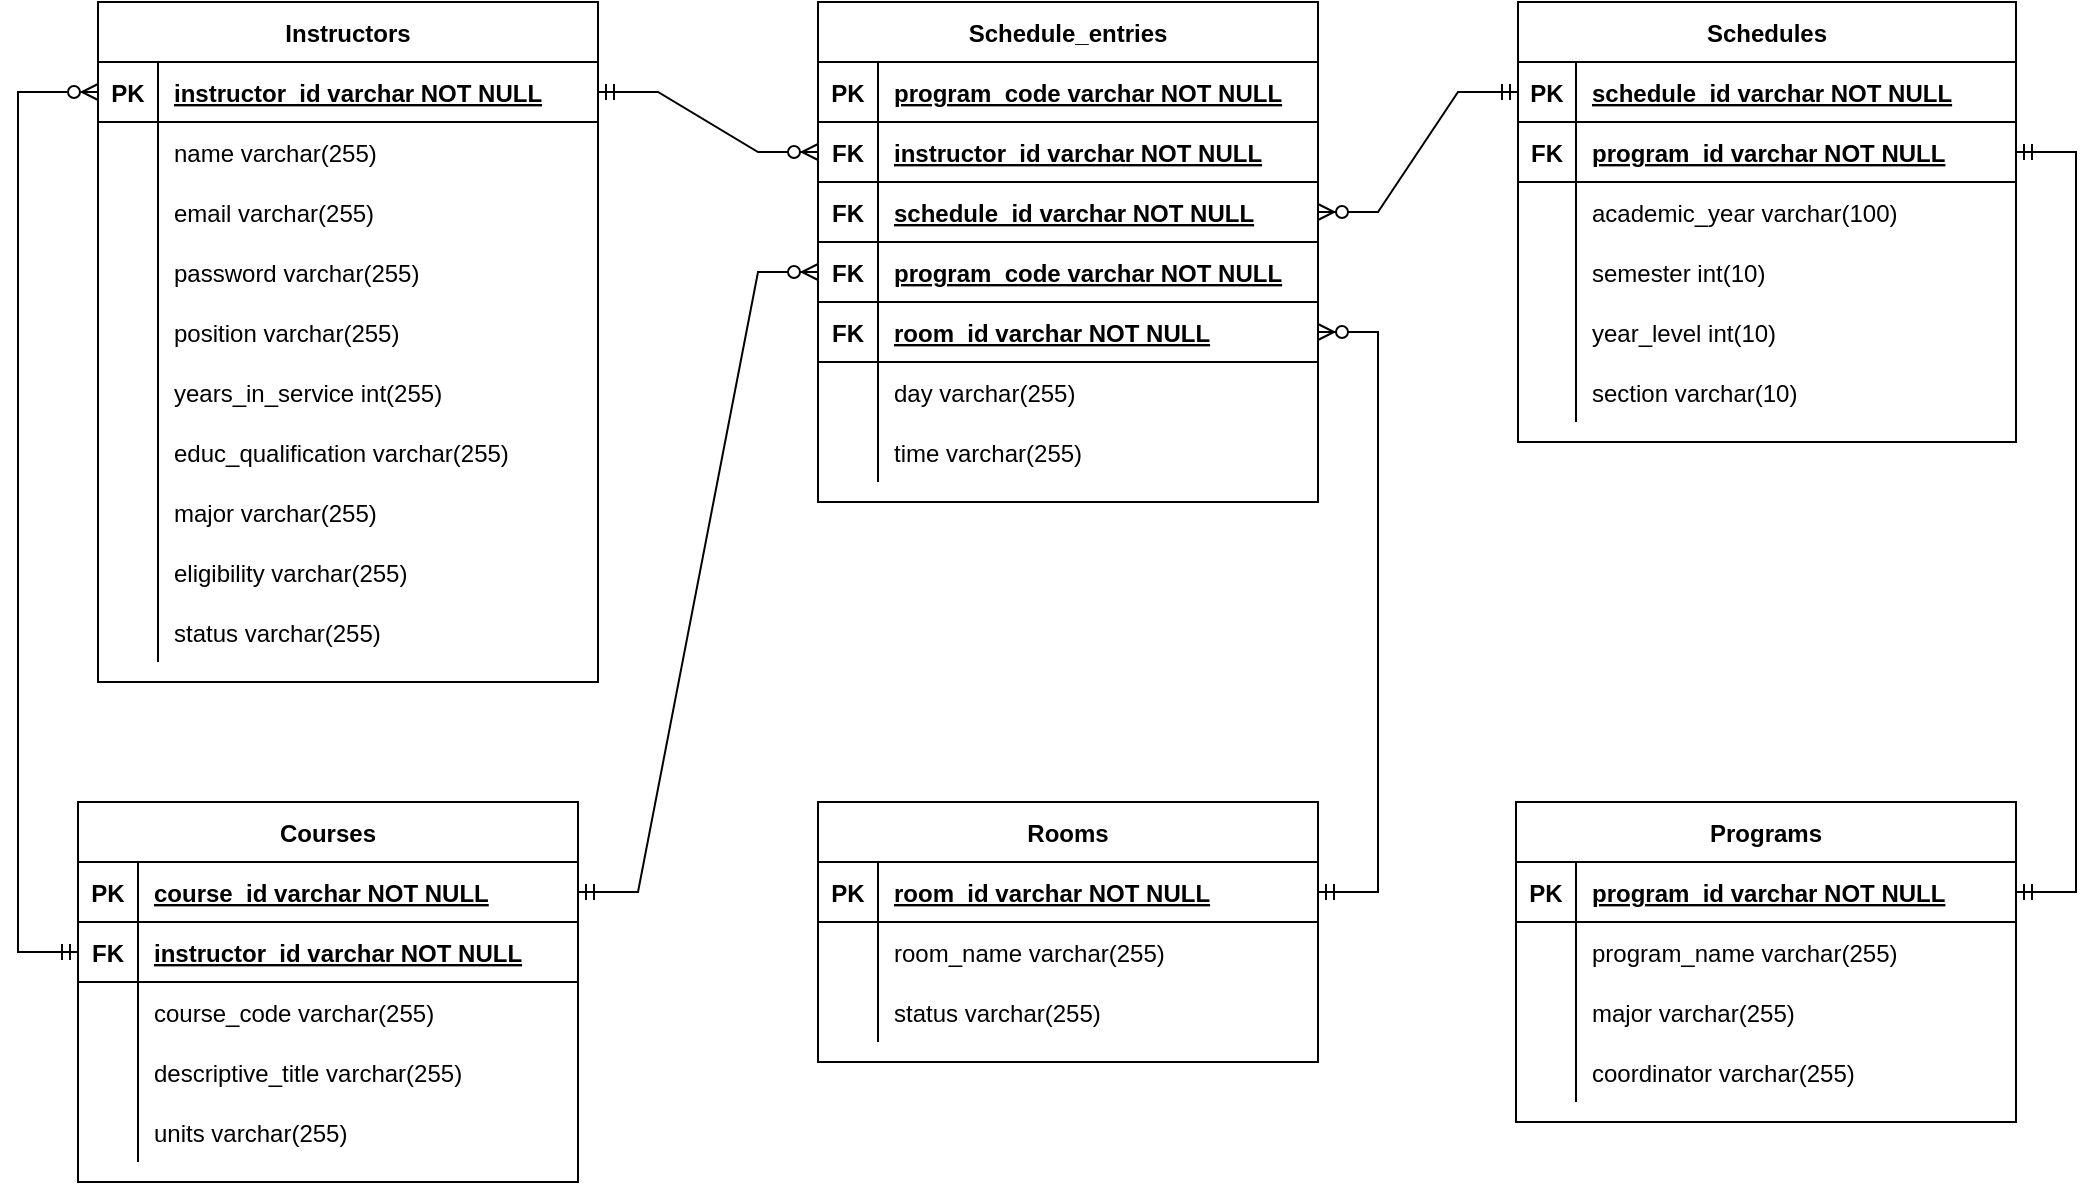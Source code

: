 <mxfile version="20.5.1" type="device"><diagram id="R2lEEEUBdFMjLlhIrx00" name="Page-1"><mxGraphModel dx="1263" dy="729" grid="1" gridSize="10" guides="1" tooltips="1" connect="1" arrows="1" fold="1" page="1" pageScale="1" pageWidth="1100" pageHeight="850" math="0" shadow="0" extFonts="Permanent Marker^https://fonts.googleapis.com/css?family=Permanent+Marker"><root><mxCell id="0"/><mxCell id="1" parent="0"/><mxCell id="C-vyLk0tnHw3VtMMgP7b-23" value="Instructors" style="shape=table;startSize=30;container=1;collapsible=1;childLayout=tableLayout;fixedRows=1;rowLines=0;fontStyle=1;align=center;resizeLast=1;" parent="1" vertex="1"><mxGeometry x="80" y="80" width="250" height="340" as="geometry"/></mxCell><mxCell id="C-vyLk0tnHw3VtMMgP7b-24" value="" style="shape=partialRectangle;collapsible=0;dropTarget=0;pointerEvents=0;fillColor=none;points=[[0,0.5],[1,0.5]];portConstraint=eastwest;top=0;left=0;right=0;bottom=1;" parent="C-vyLk0tnHw3VtMMgP7b-23" vertex="1"><mxGeometry y="30" width="250" height="30" as="geometry"/></mxCell><mxCell id="C-vyLk0tnHw3VtMMgP7b-25" value="PK" style="shape=partialRectangle;overflow=hidden;connectable=0;fillColor=none;top=0;left=0;bottom=0;right=0;fontStyle=1;" parent="C-vyLk0tnHw3VtMMgP7b-24" vertex="1"><mxGeometry width="30" height="30" as="geometry"><mxRectangle width="30" height="30" as="alternateBounds"/></mxGeometry></mxCell><mxCell id="C-vyLk0tnHw3VtMMgP7b-26" value="instructor_id varchar NOT NULL " style="shape=partialRectangle;overflow=hidden;connectable=0;fillColor=none;top=0;left=0;bottom=0;right=0;align=left;spacingLeft=6;fontStyle=5;" parent="C-vyLk0tnHw3VtMMgP7b-24" vertex="1"><mxGeometry x="30" width="220" height="30" as="geometry"><mxRectangle width="220" height="30" as="alternateBounds"/></mxGeometry></mxCell><mxCell id="C-vyLk0tnHw3VtMMgP7b-27" value="" style="shape=partialRectangle;collapsible=0;dropTarget=0;pointerEvents=0;fillColor=none;points=[[0,0.5],[1,0.5]];portConstraint=eastwest;top=0;left=0;right=0;bottom=0;" parent="C-vyLk0tnHw3VtMMgP7b-23" vertex="1"><mxGeometry y="60" width="250" height="30" as="geometry"/></mxCell><mxCell id="C-vyLk0tnHw3VtMMgP7b-28" value="" style="shape=partialRectangle;overflow=hidden;connectable=0;fillColor=none;top=0;left=0;bottom=0;right=0;" parent="C-vyLk0tnHw3VtMMgP7b-27" vertex="1"><mxGeometry width="30" height="30" as="geometry"><mxRectangle width="30" height="30" as="alternateBounds"/></mxGeometry></mxCell><mxCell id="C-vyLk0tnHw3VtMMgP7b-29" value="name varchar(255)" style="shape=partialRectangle;overflow=hidden;connectable=0;fillColor=none;top=0;left=0;bottom=0;right=0;align=left;spacingLeft=6;" parent="C-vyLk0tnHw3VtMMgP7b-27" vertex="1"><mxGeometry x="30" width="220" height="30" as="geometry"><mxRectangle width="220" height="30" as="alternateBounds"/></mxGeometry></mxCell><mxCell id="OR__2brNa12NNBTN0bNU-36" value="" style="shape=partialRectangle;collapsible=0;dropTarget=0;pointerEvents=0;fillColor=none;points=[[0,0.5],[1,0.5]];portConstraint=eastwest;top=0;left=0;right=0;bottom=0;" parent="C-vyLk0tnHw3VtMMgP7b-23" vertex="1"><mxGeometry y="90" width="250" height="30" as="geometry"/></mxCell><mxCell id="OR__2brNa12NNBTN0bNU-37" value="" style="shape=partialRectangle;overflow=hidden;connectable=0;fillColor=none;top=0;left=0;bottom=0;right=0;" parent="OR__2brNa12NNBTN0bNU-36" vertex="1"><mxGeometry width="30" height="30" as="geometry"><mxRectangle width="30" height="30" as="alternateBounds"/></mxGeometry></mxCell><mxCell id="OR__2brNa12NNBTN0bNU-38" value="email varchar(255)" style="shape=partialRectangle;overflow=hidden;connectable=0;fillColor=none;top=0;left=0;bottom=0;right=0;align=left;spacingLeft=6;" parent="OR__2brNa12NNBTN0bNU-36" vertex="1"><mxGeometry x="30" width="220" height="30" as="geometry"><mxRectangle width="220" height="30" as="alternateBounds"/></mxGeometry></mxCell><mxCell id="OR__2brNa12NNBTN0bNU-39" value="" style="shape=partialRectangle;collapsible=0;dropTarget=0;pointerEvents=0;fillColor=none;points=[[0,0.5],[1,0.5]];portConstraint=eastwest;top=0;left=0;right=0;bottom=0;" parent="C-vyLk0tnHw3VtMMgP7b-23" vertex="1"><mxGeometry y="120" width="250" height="30" as="geometry"/></mxCell><mxCell id="OR__2brNa12NNBTN0bNU-40" value="" style="shape=partialRectangle;overflow=hidden;connectable=0;fillColor=none;top=0;left=0;bottom=0;right=0;" parent="OR__2brNa12NNBTN0bNU-39" vertex="1"><mxGeometry width="30" height="30" as="geometry"><mxRectangle width="30" height="30" as="alternateBounds"/></mxGeometry></mxCell><mxCell id="OR__2brNa12NNBTN0bNU-41" value="password varchar(255)" style="shape=partialRectangle;overflow=hidden;connectable=0;fillColor=none;top=0;left=0;bottom=0;right=0;align=left;spacingLeft=6;" parent="OR__2brNa12NNBTN0bNU-39" vertex="1"><mxGeometry x="30" width="220" height="30" as="geometry"><mxRectangle width="220" height="30" as="alternateBounds"/></mxGeometry></mxCell><mxCell id="tOObD4IC0Re-zVJbCzTB-23" value="" style="shape=partialRectangle;collapsible=0;dropTarget=0;pointerEvents=0;fillColor=none;points=[[0,0.5],[1,0.5]];portConstraint=eastwest;top=0;left=0;right=0;bottom=0;" parent="C-vyLk0tnHw3VtMMgP7b-23" vertex="1"><mxGeometry y="150" width="250" height="30" as="geometry"/></mxCell><mxCell id="tOObD4IC0Re-zVJbCzTB-24" value="" style="shape=partialRectangle;overflow=hidden;connectable=0;fillColor=none;top=0;left=0;bottom=0;right=0;" parent="tOObD4IC0Re-zVJbCzTB-23" vertex="1"><mxGeometry width="30" height="30" as="geometry"><mxRectangle width="30" height="30" as="alternateBounds"/></mxGeometry></mxCell><mxCell id="tOObD4IC0Re-zVJbCzTB-25" value="position varchar(255)" style="shape=partialRectangle;overflow=hidden;connectable=0;fillColor=none;top=0;left=0;bottom=0;right=0;align=left;spacingLeft=6;" parent="tOObD4IC0Re-zVJbCzTB-23" vertex="1"><mxGeometry x="30" width="220" height="30" as="geometry"><mxRectangle width="220" height="30" as="alternateBounds"/></mxGeometry></mxCell><mxCell id="tOObD4IC0Re-zVJbCzTB-26" value="" style="shape=partialRectangle;collapsible=0;dropTarget=0;pointerEvents=0;fillColor=none;points=[[0,0.5],[1,0.5]];portConstraint=eastwest;top=0;left=0;right=0;bottom=0;" parent="C-vyLk0tnHw3VtMMgP7b-23" vertex="1"><mxGeometry y="180" width="250" height="30" as="geometry"/></mxCell><mxCell id="tOObD4IC0Re-zVJbCzTB-27" value="" style="shape=partialRectangle;overflow=hidden;connectable=0;fillColor=none;top=0;left=0;bottom=0;right=0;" parent="tOObD4IC0Re-zVJbCzTB-26" vertex="1"><mxGeometry width="30" height="30" as="geometry"><mxRectangle width="30" height="30" as="alternateBounds"/></mxGeometry></mxCell><mxCell id="tOObD4IC0Re-zVJbCzTB-28" value="years_in_service int(255)" style="shape=partialRectangle;overflow=hidden;connectable=0;fillColor=none;top=0;left=0;bottom=0;right=0;align=left;spacingLeft=6;" parent="tOObD4IC0Re-zVJbCzTB-26" vertex="1"><mxGeometry x="30" width="220" height="30" as="geometry"><mxRectangle width="220" height="30" as="alternateBounds"/></mxGeometry></mxCell><mxCell id="tOObD4IC0Re-zVJbCzTB-32" value="" style="shape=partialRectangle;collapsible=0;dropTarget=0;pointerEvents=0;fillColor=none;points=[[0,0.5],[1,0.5]];portConstraint=eastwest;top=0;left=0;right=0;bottom=0;" parent="C-vyLk0tnHw3VtMMgP7b-23" vertex="1"><mxGeometry y="210" width="250" height="30" as="geometry"/></mxCell><mxCell id="tOObD4IC0Re-zVJbCzTB-33" value="" style="shape=partialRectangle;overflow=hidden;connectable=0;fillColor=none;top=0;left=0;bottom=0;right=0;" parent="tOObD4IC0Re-zVJbCzTB-32" vertex="1"><mxGeometry width="30" height="30" as="geometry"><mxRectangle width="30" height="30" as="alternateBounds"/></mxGeometry></mxCell><mxCell id="tOObD4IC0Re-zVJbCzTB-34" value="educ_qualification varchar(255)" style="shape=partialRectangle;overflow=hidden;connectable=0;fillColor=none;top=0;left=0;bottom=0;right=0;align=left;spacingLeft=6;" parent="tOObD4IC0Re-zVJbCzTB-32" vertex="1"><mxGeometry x="30" width="220" height="30" as="geometry"><mxRectangle width="220" height="30" as="alternateBounds"/></mxGeometry></mxCell><mxCell id="tOObD4IC0Re-zVJbCzTB-35" value="" style="shape=partialRectangle;collapsible=0;dropTarget=0;pointerEvents=0;fillColor=none;points=[[0,0.5],[1,0.5]];portConstraint=eastwest;top=0;left=0;right=0;bottom=0;" parent="C-vyLk0tnHw3VtMMgP7b-23" vertex="1"><mxGeometry y="240" width="250" height="30" as="geometry"/></mxCell><mxCell id="tOObD4IC0Re-zVJbCzTB-36" value="" style="shape=partialRectangle;overflow=hidden;connectable=0;fillColor=none;top=0;left=0;bottom=0;right=0;" parent="tOObD4IC0Re-zVJbCzTB-35" vertex="1"><mxGeometry width="30" height="30" as="geometry"><mxRectangle width="30" height="30" as="alternateBounds"/></mxGeometry></mxCell><mxCell id="tOObD4IC0Re-zVJbCzTB-37" value="major varchar(255)" style="shape=partialRectangle;overflow=hidden;connectable=0;fillColor=none;top=0;left=0;bottom=0;right=0;align=left;spacingLeft=6;" parent="tOObD4IC0Re-zVJbCzTB-35" vertex="1"><mxGeometry x="30" width="220" height="30" as="geometry"><mxRectangle width="220" height="30" as="alternateBounds"/></mxGeometry></mxCell><mxCell id="tOObD4IC0Re-zVJbCzTB-38" value="" style="shape=partialRectangle;collapsible=0;dropTarget=0;pointerEvents=0;fillColor=none;points=[[0,0.5],[1,0.5]];portConstraint=eastwest;top=0;left=0;right=0;bottom=0;" parent="C-vyLk0tnHw3VtMMgP7b-23" vertex="1"><mxGeometry y="270" width="250" height="30" as="geometry"/></mxCell><mxCell id="tOObD4IC0Re-zVJbCzTB-39" value="" style="shape=partialRectangle;overflow=hidden;connectable=0;fillColor=none;top=0;left=0;bottom=0;right=0;" parent="tOObD4IC0Re-zVJbCzTB-38" vertex="1"><mxGeometry width="30" height="30" as="geometry"><mxRectangle width="30" height="30" as="alternateBounds"/></mxGeometry></mxCell><mxCell id="tOObD4IC0Re-zVJbCzTB-40" value="eligibility varchar(255)" style="shape=partialRectangle;overflow=hidden;connectable=0;fillColor=none;top=0;left=0;bottom=0;right=0;align=left;spacingLeft=6;" parent="tOObD4IC0Re-zVJbCzTB-38" vertex="1"><mxGeometry x="30" width="220" height="30" as="geometry"><mxRectangle width="220" height="30" as="alternateBounds"/></mxGeometry></mxCell><mxCell id="tOObD4IC0Re-zVJbCzTB-29" value="" style="shape=partialRectangle;collapsible=0;dropTarget=0;pointerEvents=0;fillColor=none;points=[[0,0.5],[1,0.5]];portConstraint=eastwest;top=0;left=0;right=0;bottom=0;" parent="C-vyLk0tnHw3VtMMgP7b-23" vertex="1"><mxGeometry y="300" width="250" height="30" as="geometry"/></mxCell><mxCell id="tOObD4IC0Re-zVJbCzTB-30" value="" style="shape=partialRectangle;overflow=hidden;connectable=0;fillColor=none;top=0;left=0;bottom=0;right=0;" parent="tOObD4IC0Re-zVJbCzTB-29" vertex="1"><mxGeometry width="30" height="30" as="geometry"><mxRectangle width="30" height="30" as="alternateBounds"/></mxGeometry></mxCell><mxCell id="tOObD4IC0Re-zVJbCzTB-31" value="status varchar(255)" style="shape=partialRectangle;overflow=hidden;connectable=0;fillColor=none;top=0;left=0;bottom=0;right=0;align=left;spacingLeft=6;" parent="tOObD4IC0Re-zVJbCzTB-29" vertex="1"><mxGeometry x="30" width="220" height="30" as="geometry"><mxRectangle width="220" height="30" as="alternateBounds"/></mxGeometry></mxCell><mxCell id="OR__2brNa12NNBTN0bNU-1" value="Rooms" style="shape=table;startSize=30;container=1;collapsible=1;childLayout=tableLayout;fixedRows=1;rowLines=0;fontStyle=1;align=center;resizeLast=1;" parent="1" vertex="1"><mxGeometry x="440" y="480" width="250" height="130" as="geometry"/></mxCell><mxCell id="OR__2brNa12NNBTN0bNU-2" value="" style="shape=partialRectangle;collapsible=0;dropTarget=0;pointerEvents=0;fillColor=none;points=[[0,0.5],[1,0.5]];portConstraint=eastwest;top=0;left=0;right=0;bottom=1;" parent="OR__2brNa12NNBTN0bNU-1" vertex="1"><mxGeometry y="30" width="250" height="30" as="geometry"/></mxCell><mxCell id="OR__2brNa12NNBTN0bNU-3" value="PK" style="shape=partialRectangle;overflow=hidden;connectable=0;fillColor=none;top=0;left=0;bottom=0;right=0;fontStyle=1;" parent="OR__2brNa12NNBTN0bNU-2" vertex="1"><mxGeometry width="30" height="30" as="geometry"><mxRectangle width="30" height="30" as="alternateBounds"/></mxGeometry></mxCell><mxCell id="OR__2brNa12NNBTN0bNU-4" value="room_id varchar NOT NULL " style="shape=partialRectangle;overflow=hidden;connectable=0;fillColor=none;top=0;left=0;bottom=0;right=0;align=left;spacingLeft=6;fontStyle=5;" parent="OR__2brNa12NNBTN0bNU-2" vertex="1"><mxGeometry x="30" width="220" height="30" as="geometry"><mxRectangle width="220" height="30" as="alternateBounds"/></mxGeometry></mxCell><mxCell id="OR__2brNa12NNBTN0bNU-5" value="" style="shape=partialRectangle;collapsible=0;dropTarget=0;pointerEvents=0;fillColor=none;points=[[0,0.5],[1,0.5]];portConstraint=eastwest;top=0;left=0;right=0;bottom=0;" parent="OR__2brNa12NNBTN0bNU-1" vertex="1"><mxGeometry y="60" width="250" height="30" as="geometry"/></mxCell><mxCell id="OR__2brNa12NNBTN0bNU-6" value="" style="shape=partialRectangle;overflow=hidden;connectable=0;fillColor=none;top=0;left=0;bottom=0;right=0;" parent="OR__2brNa12NNBTN0bNU-5" vertex="1"><mxGeometry width="30" height="30" as="geometry"><mxRectangle width="30" height="30" as="alternateBounds"/></mxGeometry></mxCell><mxCell id="OR__2brNa12NNBTN0bNU-7" value="room_name varchar(255)" style="shape=partialRectangle;overflow=hidden;connectable=0;fillColor=none;top=0;left=0;bottom=0;right=0;align=left;spacingLeft=6;" parent="OR__2brNa12NNBTN0bNU-5" vertex="1"><mxGeometry x="30" width="220" height="30" as="geometry"><mxRectangle width="220" height="30" as="alternateBounds"/></mxGeometry></mxCell><mxCell id="OR__2brNa12NNBTN0bNU-78" value="" style="shape=partialRectangle;collapsible=0;dropTarget=0;pointerEvents=0;fillColor=none;points=[[0,0.5],[1,0.5]];portConstraint=eastwest;top=0;left=0;right=0;bottom=0;" parent="OR__2brNa12NNBTN0bNU-1" vertex="1"><mxGeometry y="90" width="250" height="30" as="geometry"/></mxCell><mxCell id="OR__2brNa12NNBTN0bNU-79" value="" style="shape=partialRectangle;overflow=hidden;connectable=0;fillColor=none;top=0;left=0;bottom=0;right=0;" parent="OR__2brNa12NNBTN0bNU-78" vertex="1"><mxGeometry width="30" height="30" as="geometry"><mxRectangle width="30" height="30" as="alternateBounds"/></mxGeometry></mxCell><mxCell id="OR__2brNa12NNBTN0bNU-80" value="status varchar(255)" style="shape=partialRectangle;overflow=hidden;connectable=0;fillColor=none;top=0;left=0;bottom=0;right=0;align=left;spacingLeft=6;" parent="OR__2brNa12NNBTN0bNU-78" vertex="1"><mxGeometry x="30" width="220" height="30" as="geometry"><mxRectangle width="220" height="30" as="alternateBounds"/></mxGeometry></mxCell><mxCell id="OR__2brNa12NNBTN0bNU-15" value="Courses" style="shape=table;startSize=30;container=1;collapsible=1;childLayout=tableLayout;fixedRows=1;rowLines=0;fontStyle=1;align=center;resizeLast=1;" parent="1" vertex="1"><mxGeometry x="70" y="480" width="250" height="190" as="geometry"/></mxCell><mxCell id="OR__2brNa12NNBTN0bNU-16" value="" style="shape=partialRectangle;collapsible=0;dropTarget=0;pointerEvents=0;fillColor=none;points=[[0,0.5],[1,0.5]];portConstraint=eastwest;top=0;left=0;right=0;bottom=1;" parent="OR__2brNa12NNBTN0bNU-15" vertex="1"><mxGeometry y="30" width="250" height="30" as="geometry"/></mxCell><mxCell id="OR__2brNa12NNBTN0bNU-17" value="PK" style="shape=partialRectangle;overflow=hidden;connectable=0;fillColor=none;top=0;left=0;bottom=0;right=0;fontStyle=1;" parent="OR__2brNa12NNBTN0bNU-16" vertex="1"><mxGeometry width="30" height="30" as="geometry"><mxRectangle width="30" height="30" as="alternateBounds"/></mxGeometry></mxCell><mxCell id="OR__2brNa12NNBTN0bNU-18" value="course_id varchar NOT NULL " style="shape=partialRectangle;overflow=hidden;connectable=0;fillColor=none;top=0;left=0;bottom=0;right=0;align=left;spacingLeft=6;fontStyle=5;" parent="OR__2brNa12NNBTN0bNU-16" vertex="1"><mxGeometry x="30" width="220" height="30" as="geometry"><mxRectangle width="220" height="30" as="alternateBounds"/></mxGeometry></mxCell><mxCell id="x_omBklfOma8SiRTvjy6-1" value="" style="shape=partialRectangle;collapsible=0;dropTarget=0;pointerEvents=0;fillColor=none;points=[[0,0.5],[1,0.5]];portConstraint=eastwest;top=0;left=0;right=0;bottom=1;" vertex="1" parent="OR__2brNa12NNBTN0bNU-15"><mxGeometry y="60" width="250" height="30" as="geometry"/></mxCell><mxCell id="x_omBklfOma8SiRTvjy6-2" value="FK" style="shape=partialRectangle;overflow=hidden;connectable=0;fillColor=none;top=0;left=0;bottom=0;right=0;fontStyle=1;" vertex="1" parent="x_omBklfOma8SiRTvjy6-1"><mxGeometry width="30" height="30" as="geometry"><mxRectangle width="30" height="30" as="alternateBounds"/></mxGeometry></mxCell><mxCell id="x_omBklfOma8SiRTvjy6-3" value="instructor_id varchar NOT NULL" style="shape=partialRectangle;overflow=hidden;connectable=0;fillColor=none;top=0;left=0;bottom=0;right=0;align=left;spacingLeft=6;fontStyle=5;" vertex="1" parent="x_omBklfOma8SiRTvjy6-1"><mxGeometry x="30" width="220" height="30" as="geometry"><mxRectangle width="220" height="30" as="alternateBounds"/></mxGeometry></mxCell><mxCell id="OR__2brNa12NNBTN0bNU-19" value="" style="shape=partialRectangle;collapsible=0;dropTarget=0;pointerEvents=0;fillColor=none;points=[[0,0.5],[1,0.5]];portConstraint=eastwest;top=0;left=0;right=0;bottom=0;" parent="OR__2brNa12NNBTN0bNU-15" vertex="1"><mxGeometry y="90" width="250" height="30" as="geometry"/></mxCell><mxCell id="OR__2brNa12NNBTN0bNU-20" value="" style="shape=partialRectangle;overflow=hidden;connectable=0;fillColor=none;top=0;left=0;bottom=0;right=0;" parent="OR__2brNa12NNBTN0bNU-19" vertex="1"><mxGeometry width="30" height="30" as="geometry"><mxRectangle width="30" height="30" as="alternateBounds"/></mxGeometry></mxCell><mxCell id="OR__2brNa12NNBTN0bNU-21" value="course_code varchar(255)" style="shape=partialRectangle;overflow=hidden;connectable=0;fillColor=none;top=0;left=0;bottom=0;right=0;align=left;spacingLeft=6;" parent="OR__2brNa12NNBTN0bNU-19" vertex="1"><mxGeometry x="30" width="220" height="30" as="geometry"><mxRectangle width="220" height="30" as="alternateBounds"/></mxGeometry></mxCell><mxCell id="OR__2brNa12NNBTN0bNU-66" value="" style="shape=partialRectangle;collapsible=0;dropTarget=0;pointerEvents=0;fillColor=none;points=[[0,0.5],[1,0.5]];portConstraint=eastwest;top=0;left=0;right=0;bottom=0;" parent="OR__2brNa12NNBTN0bNU-15" vertex="1"><mxGeometry y="120" width="250" height="30" as="geometry"/></mxCell><mxCell id="OR__2brNa12NNBTN0bNU-67" value="" style="shape=partialRectangle;overflow=hidden;connectable=0;fillColor=none;top=0;left=0;bottom=0;right=0;" parent="OR__2brNa12NNBTN0bNU-66" vertex="1"><mxGeometry width="30" height="30" as="geometry"><mxRectangle width="30" height="30" as="alternateBounds"/></mxGeometry></mxCell><mxCell id="OR__2brNa12NNBTN0bNU-68" value="descriptive_title varchar(255)" style="shape=partialRectangle;overflow=hidden;connectable=0;fillColor=none;top=0;left=0;bottom=0;right=0;align=left;spacingLeft=6;" parent="OR__2brNa12NNBTN0bNU-66" vertex="1"><mxGeometry x="30" width="220" height="30" as="geometry"><mxRectangle width="220" height="30" as="alternateBounds"/></mxGeometry></mxCell><mxCell id="tOObD4IC0Re-zVJbCzTB-1" value="" style="shape=partialRectangle;collapsible=0;dropTarget=0;pointerEvents=0;fillColor=none;points=[[0,0.5],[1,0.5]];portConstraint=eastwest;top=0;left=0;right=0;bottom=0;" parent="OR__2brNa12NNBTN0bNU-15" vertex="1"><mxGeometry y="150" width="250" height="30" as="geometry"/></mxCell><mxCell id="tOObD4IC0Re-zVJbCzTB-2" value="" style="shape=partialRectangle;overflow=hidden;connectable=0;fillColor=none;top=0;left=0;bottom=0;right=0;" parent="tOObD4IC0Re-zVJbCzTB-1" vertex="1"><mxGeometry width="30" height="30" as="geometry"><mxRectangle width="30" height="30" as="alternateBounds"/></mxGeometry></mxCell><mxCell id="tOObD4IC0Re-zVJbCzTB-3" value="units varchar(255)" style="shape=partialRectangle;overflow=hidden;connectable=0;fillColor=none;top=0;left=0;bottom=0;right=0;align=left;spacingLeft=6;" parent="tOObD4IC0Re-zVJbCzTB-1" vertex="1"><mxGeometry x="30" width="220" height="30" as="geometry"><mxRectangle width="220" height="30" as="alternateBounds"/></mxGeometry></mxCell><mxCell id="OR__2brNa12NNBTN0bNU-22" value="Programs" style="shape=table;startSize=30;container=1;collapsible=1;childLayout=tableLayout;fixedRows=1;rowLines=0;fontStyle=1;align=center;resizeLast=1;" parent="1" vertex="1"><mxGeometry x="789" y="480" width="250" height="160" as="geometry"/></mxCell><mxCell id="OR__2brNa12NNBTN0bNU-23" value="" style="shape=partialRectangle;collapsible=0;dropTarget=0;pointerEvents=0;fillColor=none;points=[[0,0.5],[1,0.5]];portConstraint=eastwest;top=0;left=0;right=0;bottom=1;" parent="OR__2brNa12NNBTN0bNU-22" vertex="1"><mxGeometry y="30" width="250" height="30" as="geometry"/></mxCell><mxCell id="OR__2brNa12NNBTN0bNU-24" value="PK" style="shape=partialRectangle;overflow=hidden;connectable=0;fillColor=none;top=0;left=0;bottom=0;right=0;fontStyle=1;" parent="OR__2brNa12NNBTN0bNU-23" vertex="1"><mxGeometry width="30" height="30" as="geometry"><mxRectangle width="30" height="30" as="alternateBounds"/></mxGeometry></mxCell><mxCell id="OR__2brNa12NNBTN0bNU-25" value="program_id varchar NOT NULL " style="shape=partialRectangle;overflow=hidden;connectable=0;fillColor=none;top=0;left=0;bottom=0;right=0;align=left;spacingLeft=6;fontStyle=5;" parent="OR__2brNa12NNBTN0bNU-23" vertex="1"><mxGeometry x="30" width="220" height="30" as="geometry"><mxRectangle width="220" height="30" as="alternateBounds"/></mxGeometry></mxCell><mxCell id="OR__2brNa12NNBTN0bNU-26" value="" style="shape=partialRectangle;collapsible=0;dropTarget=0;pointerEvents=0;fillColor=none;points=[[0,0.5],[1,0.5]];portConstraint=eastwest;top=0;left=0;right=0;bottom=0;" parent="OR__2brNa12NNBTN0bNU-22" vertex="1"><mxGeometry y="60" width="250" height="30" as="geometry"/></mxCell><mxCell id="OR__2brNa12NNBTN0bNU-27" value="" style="shape=partialRectangle;overflow=hidden;connectable=0;fillColor=none;top=0;left=0;bottom=0;right=0;" parent="OR__2brNa12NNBTN0bNU-26" vertex="1"><mxGeometry width="30" height="30" as="geometry"><mxRectangle width="30" height="30" as="alternateBounds"/></mxGeometry></mxCell><mxCell id="OR__2brNa12NNBTN0bNU-28" value="program_name varchar(255)" style="shape=partialRectangle;overflow=hidden;connectable=0;fillColor=none;top=0;left=0;bottom=0;right=0;align=left;spacingLeft=6;" parent="OR__2brNa12NNBTN0bNU-26" vertex="1"><mxGeometry x="30" width="220" height="30" as="geometry"><mxRectangle width="220" height="30" as="alternateBounds"/></mxGeometry></mxCell><mxCell id="OR__2brNa12NNBTN0bNU-84" value="" style="shape=partialRectangle;collapsible=0;dropTarget=0;pointerEvents=0;fillColor=none;points=[[0,0.5],[1,0.5]];portConstraint=eastwest;top=0;left=0;right=0;bottom=0;" parent="OR__2brNa12NNBTN0bNU-22" vertex="1"><mxGeometry y="90" width="250" height="30" as="geometry"/></mxCell><mxCell id="OR__2brNa12NNBTN0bNU-85" value="" style="shape=partialRectangle;overflow=hidden;connectable=0;fillColor=none;top=0;left=0;bottom=0;right=0;" parent="OR__2brNa12NNBTN0bNU-84" vertex="1"><mxGeometry width="30" height="30" as="geometry"><mxRectangle width="30" height="30" as="alternateBounds"/></mxGeometry></mxCell><mxCell id="OR__2brNa12NNBTN0bNU-86" value="major varchar(255)" style="shape=partialRectangle;overflow=hidden;connectable=0;fillColor=none;top=0;left=0;bottom=0;right=0;align=left;spacingLeft=6;" parent="OR__2brNa12NNBTN0bNU-84" vertex="1"><mxGeometry x="30" width="220" height="30" as="geometry"><mxRectangle width="220" height="30" as="alternateBounds"/></mxGeometry></mxCell><mxCell id="tOObD4IC0Re-zVJbCzTB-14" value="" style="shape=partialRectangle;collapsible=0;dropTarget=0;pointerEvents=0;fillColor=none;points=[[0,0.5],[1,0.5]];portConstraint=eastwest;top=0;left=0;right=0;bottom=0;" parent="OR__2brNa12NNBTN0bNU-22" vertex="1"><mxGeometry y="120" width="250" height="30" as="geometry"/></mxCell><mxCell id="tOObD4IC0Re-zVJbCzTB-15" value="" style="shape=partialRectangle;overflow=hidden;connectable=0;fillColor=none;top=0;left=0;bottom=0;right=0;" parent="tOObD4IC0Re-zVJbCzTB-14" vertex="1"><mxGeometry width="30" height="30" as="geometry"><mxRectangle width="30" height="30" as="alternateBounds"/></mxGeometry></mxCell><mxCell id="tOObD4IC0Re-zVJbCzTB-16" value="coordinator varchar(255)" style="shape=partialRectangle;overflow=hidden;connectable=0;fillColor=none;top=0;left=0;bottom=0;right=0;align=left;spacingLeft=6;" parent="tOObD4IC0Re-zVJbCzTB-14" vertex="1"><mxGeometry x="30" width="220" height="30" as="geometry"><mxRectangle width="220" height="30" as="alternateBounds"/></mxGeometry></mxCell><mxCell id="OR__2brNa12NNBTN0bNU-29" value="Schedules" style="shape=table;startSize=30;container=1;collapsible=1;childLayout=tableLayout;fixedRows=1;rowLines=0;fontStyle=1;align=center;resizeLast=1;" parent="1" vertex="1"><mxGeometry x="790" y="80" width="249" height="220" as="geometry"/></mxCell><mxCell id="OR__2brNa12NNBTN0bNU-30" value="" style="shape=partialRectangle;collapsible=0;dropTarget=0;pointerEvents=0;fillColor=none;points=[[0,0.5],[1,0.5]];portConstraint=eastwest;top=0;left=0;right=0;bottom=1;" parent="OR__2brNa12NNBTN0bNU-29" vertex="1"><mxGeometry y="30" width="249" height="30" as="geometry"/></mxCell><mxCell id="OR__2brNa12NNBTN0bNU-31" value="PK" style="shape=partialRectangle;overflow=hidden;connectable=0;fillColor=none;top=0;left=0;bottom=0;right=0;fontStyle=1;" parent="OR__2brNa12NNBTN0bNU-30" vertex="1"><mxGeometry width="29" height="30" as="geometry"><mxRectangle width="29" height="30" as="alternateBounds"/></mxGeometry></mxCell><mxCell id="OR__2brNa12NNBTN0bNU-32" value="schedule_id varchar NOT NULL " style="shape=partialRectangle;overflow=hidden;connectable=0;fillColor=none;top=0;left=0;bottom=0;right=0;align=left;spacingLeft=6;fontStyle=5;" parent="OR__2brNa12NNBTN0bNU-30" vertex="1"><mxGeometry x="29" width="220" height="30" as="geometry"><mxRectangle width="220" height="30" as="alternateBounds"/></mxGeometry></mxCell><mxCell id="pL3fyhpfMeXwMyX7gFkP-31" value="" style="shape=partialRectangle;collapsible=0;dropTarget=0;pointerEvents=0;fillColor=none;points=[[0,0.5],[1,0.5]];portConstraint=eastwest;top=0;left=0;right=0;bottom=1;" parent="OR__2brNa12NNBTN0bNU-29" vertex="1"><mxGeometry y="60" width="249" height="30" as="geometry"/></mxCell><mxCell id="pL3fyhpfMeXwMyX7gFkP-32" value="FK" style="shape=partialRectangle;overflow=hidden;connectable=0;fillColor=none;top=0;left=0;bottom=0;right=0;fontStyle=1;" parent="pL3fyhpfMeXwMyX7gFkP-31" vertex="1"><mxGeometry width="29" height="30" as="geometry"><mxRectangle width="29" height="30" as="alternateBounds"/></mxGeometry></mxCell><mxCell id="pL3fyhpfMeXwMyX7gFkP-33" value="program_id varchar NOT NULL " style="shape=partialRectangle;overflow=hidden;connectable=0;fillColor=none;top=0;left=0;bottom=0;right=0;align=left;spacingLeft=6;fontStyle=5;" parent="pL3fyhpfMeXwMyX7gFkP-31" vertex="1"><mxGeometry x="29" width="220" height="30" as="geometry"><mxRectangle width="220" height="30" as="alternateBounds"/></mxGeometry></mxCell><mxCell id="OR__2brNa12NNBTN0bNU-63" value="" style="shape=partialRectangle;collapsible=0;dropTarget=0;pointerEvents=0;fillColor=none;points=[[0,0.5],[1,0.5]];portConstraint=eastwest;top=0;left=0;right=0;bottom=0;" parent="OR__2brNa12NNBTN0bNU-29" vertex="1"><mxGeometry y="90" width="249" height="30" as="geometry"/></mxCell><mxCell id="OR__2brNa12NNBTN0bNU-64" value="" style="shape=partialRectangle;overflow=hidden;connectable=0;fillColor=none;top=0;left=0;bottom=0;right=0;" parent="OR__2brNa12NNBTN0bNU-63" vertex="1"><mxGeometry width="29" height="30" as="geometry"><mxRectangle width="29" height="30" as="alternateBounds"/></mxGeometry></mxCell><mxCell id="OR__2brNa12NNBTN0bNU-65" value="academic_year varchar(100)" style="shape=partialRectangle;overflow=hidden;connectable=0;fillColor=none;top=0;left=0;bottom=0;right=0;align=left;spacingLeft=6;" parent="OR__2brNa12NNBTN0bNU-63" vertex="1"><mxGeometry x="29" width="220" height="30" as="geometry"><mxRectangle width="220" height="30" as="alternateBounds"/></mxGeometry></mxCell><mxCell id="pL3fyhpfMeXwMyX7gFkP-28" value="" style="shape=partialRectangle;collapsible=0;dropTarget=0;pointerEvents=0;fillColor=none;points=[[0,0.5],[1,0.5]];portConstraint=eastwest;top=0;left=0;right=0;bottom=0;" parent="OR__2brNa12NNBTN0bNU-29" vertex="1"><mxGeometry y="120" width="249" height="30" as="geometry"/></mxCell><mxCell id="pL3fyhpfMeXwMyX7gFkP-29" value="" style="shape=partialRectangle;overflow=hidden;connectable=0;fillColor=none;top=0;left=0;bottom=0;right=0;" parent="pL3fyhpfMeXwMyX7gFkP-28" vertex="1"><mxGeometry width="29" height="30" as="geometry"><mxRectangle width="29" height="30" as="alternateBounds"/></mxGeometry></mxCell><mxCell id="pL3fyhpfMeXwMyX7gFkP-30" value="semester int(10) " style="shape=partialRectangle;overflow=hidden;connectable=0;fillColor=none;top=0;left=0;bottom=0;right=0;align=left;spacingLeft=6;" parent="pL3fyhpfMeXwMyX7gFkP-28" vertex="1"><mxGeometry x="29" width="220" height="30" as="geometry"><mxRectangle width="220" height="30" as="alternateBounds"/></mxGeometry></mxCell><mxCell id="OR__2brNa12NNBTN0bNU-75" value="" style="shape=partialRectangle;collapsible=0;dropTarget=0;pointerEvents=0;fillColor=none;points=[[0,0.5],[1,0.5]];portConstraint=eastwest;top=0;left=0;right=0;bottom=0;" parent="OR__2brNa12NNBTN0bNU-29" vertex="1"><mxGeometry y="150" width="249" height="30" as="geometry"/></mxCell><mxCell id="OR__2brNa12NNBTN0bNU-76" value="" style="shape=partialRectangle;overflow=hidden;connectable=0;fillColor=none;top=0;left=0;bottom=0;right=0;" parent="OR__2brNa12NNBTN0bNU-75" vertex="1"><mxGeometry width="29" height="30" as="geometry"><mxRectangle width="29" height="30" as="alternateBounds"/></mxGeometry></mxCell><mxCell id="OR__2brNa12NNBTN0bNU-77" value="year_level int(10) " style="shape=partialRectangle;overflow=hidden;connectable=0;fillColor=none;top=0;left=0;bottom=0;right=0;align=left;spacingLeft=6;" parent="OR__2brNa12NNBTN0bNU-75" vertex="1"><mxGeometry x="29" width="220" height="30" as="geometry"><mxRectangle width="220" height="30" as="alternateBounds"/></mxGeometry></mxCell><mxCell id="tOObD4IC0Re-zVJbCzTB-10" value="" style="shape=partialRectangle;collapsible=0;dropTarget=0;pointerEvents=0;fillColor=none;points=[[0,0.5],[1,0.5]];portConstraint=eastwest;top=0;left=0;right=0;bottom=0;" parent="OR__2brNa12NNBTN0bNU-29" vertex="1"><mxGeometry y="180" width="249" height="30" as="geometry"/></mxCell><mxCell id="tOObD4IC0Re-zVJbCzTB-11" value="" style="shape=partialRectangle;overflow=hidden;connectable=0;fillColor=none;top=0;left=0;bottom=0;right=0;" parent="tOObD4IC0Re-zVJbCzTB-10" vertex="1"><mxGeometry width="29" height="30" as="geometry"><mxRectangle width="29" height="30" as="alternateBounds"/></mxGeometry></mxCell><mxCell id="tOObD4IC0Re-zVJbCzTB-12" value="section varchar(10) " style="shape=partialRectangle;overflow=hidden;connectable=0;fillColor=none;top=0;left=0;bottom=0;right=0;align=left;spacingLeft=6;" parent="tOObD4IC0Re-zVJbCzTB-10" vertex="1"><mxGeometry x="29" width="220" height="30" as="geometry"><mxRectangle width="220" height="30" as="alternateBounds"/></mxGeometry></mxCell><mxCell id="OR__2brNa12NNBTN0bNU-88" value="" style="edgeStyle=entityRelationEdgeStyle;fontSize=12;html=1;endArrow=ERzeroToMany;startArrow=ERmandOne;rounded=0;" parent="1" source="OR__2brNa12NNBTN0bNU-2" target="pL3fyhpfMeXwMyX7gFkP-21" edge="1"><mxGeometry width="100" height="100" relative="1" as="geometry"><mxPoint x="760" y="130" as="sourcePoint"/><mxPoint x="1130" y="305" as="targetPoint"/></mxGeometry></mxCell><mxCell id="OR__2brNa12NNBTN0bNU-89" value="" style="edgeStyle=entityRelationEdgeStyle;fontSize=12;html=1;endArrow=ERzeroToMany;startArrow=ERmandOne;rounded=0;" parent="1" source="OR__2brNa12NNBTN0bNU-16" target="pL3fyhpfMeXwMyX7gFkP-18" edge="1"><mxGeometry width="100" height="100" relative="1" as="geometry"><mxPoint x="580" y="460" as="sourcePoint"/><mxPoint x="770" y="240" as="targetPoint"/></mxGeometry></mxCell><mxCell id="OR__2brNa12NNBTN0bNU-92" value="" style="edgeStyle=entityRelationEdgeStyle;fontSize=12;html=1;endArrow=ERzeroToMany;startArrow=ERmandOne;rounded=0;exitX=1;exitY=0.5;exitDx=0;exitDy=0;entryX=0;entryY=0.5;entryDx=0;entryDy=0;" parent="1" source="C-vyLk0tnHw3VtMMgP7b-24" target="pL3fyhpfMeXwMyX7gFkP-24" edge="1"><mxGeometry width="100" height="100" relative="1" as="geometry"><mxPoint x="580" y="410" as="sourcePoint"/><mxPoint x="520" y="130" as="targetPoint"/></mxGeometry></mxCell><mxCell id="pL3fyhpfMeXwMyX7gFkP-1" value="Schedule_entries" style="shape=table;startSize=30;container=1;collapsible=1;childLayout=tableLayout;fixedRows=1;rowLines=0;fontStyle=1;align=center;resizeLast=1;" parent="1" vertex="1"><mxGeometry x="440" y="80" width="250" height="250" as="geometry"/></mxCell><mxCell id="pL3fyhpfMeXwMyX7gFkP-2" value="" style="shape=partialRectangle;collapsible=0;dropTarget=0;pointerEvents=0;fillColor=none;points=[[0,0.5],[1,0.5]];portConstraint=eastwest;top=0;left=0;right=0;bottom=1;" parent="pL3fyhpfMeXwMyX7gFkP-1" vertex="1"><mxGeometry y="30" width="250" height="30" as="geometry"/></mxCell><mxCell id="pL3fyhpfMeXwMyX7gFkP-3" value="PK" style="shape=partialRectangle;overflow=hidden;connectable=0;fillColor=none;top=0;left=0;bottom=0;right=0;fontStyle=1;" parent="pL3fyhpfMeXwMyX7gFkP-2" vertex="1"><mxGeometry width="30" height="30" as="geometry"><mxRectangle width="30" height="30" as="alternateBounds"/></mxGeometry></mxCell><mxCell id="pL3fyhpfMeXwMyX7gFkP-4" value="program_code varchar NOT NULL " style="shape=partialRectangle;overflow=hidden;connectable=0;fillColor=none;top=0;left=0;bottom=0;right=0;align=left;spacingLeft=6;fontStyle=5;" parent="pL3fyhpfMeXwMyX7gFkP-2" vertex="1"><mxGeometry x="30" width="220" height="30" as="geometry"><mxRectangle width="220" height="30" as="alternateBounds"/></mxGeometry></mxCell><mxCell id="pL3fyhpfMeXwMyX7gFkP-24" value="" style="shape=partialRectangle;collapsible=0;dropTarget=0;pointerEvents=0;fillColor=none;points=[[0,0.5],[1,0.5]];portConstraint=eastwest;top=0;left=0;right=0;bottom=1;" parent="pL3fyhpfMeXwMyX7gFkP-1" vertex="1"><mxGeometry y="60" width="250" height="30" as="geometry"/></mxCell><mxCell id="pL3fyhpfMeXwMyX7gFkP-25" value="FK" style="shape=partialRectangle;overflow=hidden;connectable=0;fillColor=none;top=0;left=0;bottom=0;right=0;fontStyle=1;" parent="pL3fyhpfMeXwMyX7gFkP-24" vertex="1"><mxGeometry width="30" height="30" as="geometry"><mxRectangle width="30" height="30" as="alternateBounds"/></mxGeometry></mxCell><mxCell id="pL3fyhpfMeXwMyX7gFkP-26" value="instructor_id varchar NOT NULL " style="shape=partialRectangle;overflow=hidden;connectable=0;fillColor=none;top=0;left=0;bottom=0;right=0;align=left;spacingLeft=6;fontStyle=5;" parent="pL3fyhpfMeXwMyX7gFkP-24" vertex="1"><mxGeometry x="30" width="220" height="30" as="geometry"><mxRectangle width="220" height="30" as="alternateBounds"/></mxGeometry></mxCell><mxCell id="pL3fyhpfMeXwMyX7gFkP-14" value="" style="shape=partialRectangle;collapsible=0;dropTarget=0;pointerEvents=0;fillColor=none;points=[[0,0.5],[1,0.5]];portConstraint=eastwest;top=0;left=0;right=0;bottom=1;" parent="pL3fyhpfMeXwMyX7gFkP-1" vertex="1"><mxGeometry y="90" width="250" height="30" as="geometry"/></mxCell><mxCell id="pL3fyhpfMeXwMyX7gFkP-15" value="FK" style="shape=partialRectangle;overflow=hidden;connectable=0;fillColor=none;top=0;left=0;bottom=0;right=0;fontStyle=1;" parent="pL3fyhpfMeXwMyX7gFkP-14" vertex="1"><mxGeometry width="30" height="30" as="geometry"><mxRectangle width="30" height="30" as="alternateBounds"/></mxGeometry></mxCell><mxCell id="pL3fyhpfMeXwMyX7gFkP-16" value="schedule_id varchar NOT NULL " style="shape=partialRectangle;overflow=hidden;connectable=0;fillColor=none;top=0;left=0;bottom=0;right=0;align=left;spacingLeft=6;fontStyle=5;" parent="pL3fyhpfMeXwMyX7gFkP-14" vertex="1"><mxGeometry x="30" width="220" height="30" as="geometry"><mxRectangle width="220" height="30" as="alternateBounds"/></mxGeometry></mxCell><mxCell id="pL3fyhpfMeXwMyX7gFkP-18" value="" style="shape=partialRectangle;collapsible=0;dropTarget=0;pointerEvents=0;fillColor=none;points=[[0,0.5],[1,0.5]];portConstraint=eastwest;top=0;left=0;right=0;bottom=1;" parent="pL3fyhpfMeXwMyX7gFkP-1" vertex="1"><mxGeometry y="120" width="250" height="30" as="geometry"/></mxCell><mxCell id="pL3fyhpfMeXwMyX7gFkP-19" value="FK" style="shape=partialRectangle;overflow=hidden;connectable=0;fillColor=none;top=0;left=0;bottom=0;right=0;fontStyle=1;" parent="pL3fyhpfMeXwMyX7gFkP-18" vertex="1"><mxGeometry width="30" height="30" as="geometry"><mxRectangle width="30" height="30" as="alternateBounds"/></mxGeometry></mxCell><mxCell id="pL3fyhpfMeXwMyX7gFkP-20" value="program_code varchar NOT NULL " style="shape=partialRectangle;overflow=hidden;connectable=0;fillColor=none;top=0;left=0;bottom=0;right=0;align=left;spacingLeft=6;fontStyle=5;" parent="pL3fyhpfMeXwMyX7gFkP-18" vertex="1"><mxGeometry x="30" width="220" height="30" as="geometry"><mxRectangle width="220" height="30" as="alternateBounds"/></mxGeometry></mxCell><mxCell id="pL3fyhpfMeXwMyX7gFkP-21" value="" style="shape=partialRectangle;collapsible=0;dropTarget=0;pointerEvents=0;fillColor=none;points=[[0,0.5],[1,0.5]];portConstraint=eastwest;top=0;left=0;right=0;bottom=1;" parent="pL3fyhpfMeXwMyX7gFkP-1" vertex="1"><mxGeometry y="150" width="250" height="30" as="geometry"/></mxCell><mxCell id="pL3fyhpfMeXwMyX7gFkP-22" value="FK" style="shape=partialRectangle;overflow=hidden;connectable=0;fillColor=none;top=0;left=0;bottom=0;right=0;fontStyle=1;" parent="pL3fyhpfMeXwMyX7gFkP-21" vertex="1"><mxGeometry width="30" height="30" as="geometry"><mxRectangle width="30" height="30" as="alternateBounds"/></mxGeometry></mxCell><mxCell id="pL3fyhpfMeXwMyX7gFkP-23" value="room_id varchar NOT NULL " style="shape=partialRectangle;overflow=hidden;connectable=0;fillColor=none;top=0;left=0;bottom=0;right=0;align=left;spacingLeft=6;fontStyle=5;" parent="pL3fyhpfMeXwMyX7gFkP-21" vertex="1"><mxGeometry x="30" width="220" height="30" as="geometry"><mxRectangle width="220" height="30" as="alternateBounds"/></mxGeometry></mxCell><mxCell id="pL3fyhpfMeXwMyX7gFkP-8" value="" style="shape=partialRectangle;collapsible=0;dropTarget=0;pointerEvents=0;fillColor=none;points=[[0,0.5],[1,0.5]];portConstraint=eastwest;top=0;left=0;right=0;bottom=0;" parent="pL3fyhpfMeXwMyX7gFkP-1" vertex="1"><mxGeometry y="180" width="250" height="30" as="geometry"/></mxCell><mxCell id="pL3fyhpfMeXwMyX7gFkP-9" value="" style="shape=partialRectangle;overflow=hidden;connectable=0;fillColor=none;top=0;left=0;bottom=0;right=0;" parent="pL3fyhpfMeXwMyX7gFkP-8" vertex="1"><mxGeometry width="30" height="30" as="geometry"><mxRectangle width="30" height="30" as="alternateBounds"/></mxGeometry></mxCell><mxCell id="pL3fyhpfMeXwMyX7gFkP-10" value="day varchar(255)" style="shape=partialRectangle;overflow=hidden;connectable=0;fillColor=none;top=0;left=0;bottom=0;right=0;align=left;spacingLeft=6;" parent="pL3fyhpfMeXwMyX7gFkP-8" vertex="1"><mxGeometry x="30" width="220" height="30" as="geometry"><mxRectangle width="220" height="30" as="alternateBounds"/></mxGeometry></mxCell><mxCell id="pL3fyhpfMeXwMyX7gFkP-5" value="" style="shape=partialRectangle;collapsible=0;dropTarget=0;pointerEvents=0;fillColor=none;points=[[0,0.5],[1,0.5]];portConstraint=eastwest;top=0;left=0;right=0;bottom=0;" parent="pL3fyhpfMeXwMyX7gFkP-1" vertex="1"><mxGeometry y="210" width="250" height="30" as="geometry"/></mxCell><mxCell id="pL3fyhpfMeXwMyX7gFkP-6" value="" style="shape=partialRectangle;overflow=hidden;connectable=0;fillColor=none;top=0;left=0;bottom=0;right=0;" parent="pL3fyhpfMeXwMyX7gFkP-5" vertex="1"><mxGeometry width="30" height="30" as="geometry"><mxRectangle width="30" height="30" as="alternateBounds"/></mxGeometry></mxCell><mxCell id="pL3fyhpfMeXwMyX7gFkP-7" value="time varchar(255)" style="shape=partialRectangle;overflow=hidden;connectable=0;fillColor=none;top=0;left=0;bottom=0;right=0;align=left;spacingLeft=6;" parent="pL3fyhpfMeXwMyX7gFkP-5" vertex="1"><mxGeometry x="30" width="220" height="30" as="geometry"><mxRectangle width="220" height="30" as="alternateBounds"/></mxGeometry></mxCell><mxCell id="pL3fyhpfMeXwMyX7gFkP-17" value="" style="edgeStyle=entityRelationEdgeStyle;fontSize=12;html=1;endArrow=ERzeroToMany;startArrow=ERmandOne;rounded=0;entryX=1;entryY=0.5;entryDx=0;entryDy=0;" parent="1" source="OR__2brNa12NNBTN0bNU-30" target="pL3fyhpfMeXwMyX7gFkP-14" edge="1"><mxGeometry width="100" height="100" relative="1" as="geometry"><mxPoint x="770" y="350" as="sourcePoint"/><mxPoint x="870" y="250" as="targetPoint"/></mxGeometry></mxCell><mxCell id="pL3fyhpfMeXwMyX7gFkP-35" value="" style="edgeStyle=entityRelationEdgeStyle;fontSize=12;html=1;endArrow=ERmandOne;startArrow=ERmandOne;rounded=0;" parent="1" source="OR__2brNa12NNBTN0bNU-23" target="pL3fyhpfMeXwMyX7gFkP-31" edge="1"><mxGeometry width="100" height="100" relative="1" as="geometry"><mxPoint x="1090" y="600" as="sourcePoint"/><mxPoint x="1120" y="235" as="targetPoint"/></mxGeometry></mxCell><mxCell id="x_omBklfOma8SiRTvjy6-5" style="edgeStyle=orthogonalEdgeStyle;rounded=0;orthogonalLoop=1;jettySize=auto;html=1;exitX=0;exitY=0.5;exitDx=0;exitDy=0;entryX=0;entryY=0.5;entryDx=0;entryDy=0;endArrow=ERmandOne;endFill=0;startArrow=ERzeroToMany;startFill=0;" edge="1" parent="1" source="C-vyLk0tnHw3VtMMgP7b-24" target="x_omBklfOma8SiRTvjy6-1"><mxGeometry relative="1" as="geometry"><Array as="points"><mxPoint x="40" y="125"/><mxPoint x="40" y="555"/></Array></mxGeometry></mxCell></root></mxGraphModel></diagram></mxfile>
